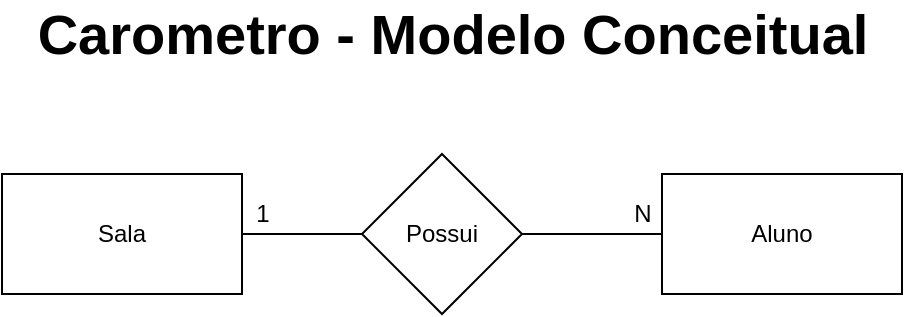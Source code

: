 <mxfile version="14.9.7" type="device" pages="2"><diagram id="qMZnUxixnjGS3J-CgPU5" name="Modelo Conceitual"><mxGraphModel dx="1381" dy="795" grid="1" gridSize="10" guides="1" tooltips="1" connect="1" arrows="1" fold="1" page="1" pageScale="1" pageWidth="827" pageHeight="1169" math="0" shadow="0"><root><mxCell id="0"/><mxCell id="1" parent="0"/><mxCell id="avh9XLW-g_lzUu_RSKlu-15" value="" style="edgeStyle=orthogonalEdgeStyle;rounded=0;orthogonalLoop=1;jettySize=auto;html=1;endArrow=none;endFill=0;" parent="1" source="avh9XLW-g_lzUu_RSKlu-3" target="avh9XLW-g_lzUu_RSKlu-14" edge="1"><mxGeometry relative="1" as="geometry"/></mxCell><mxCell id="avh9XLW-g_lzUu_RSKlu-3" value="Sala" style="rounded=0;whiteSpace=wrap;html=1;" parent="1" vertex="1"><mxGeometry x="189" y="120" width="120" height="60" as="geometry"/></mxCell><mxCell id="avh9XLW-g_lzUu_RSKlu-8" value="Aluno" style="rounded=0;whiteSpace=wrap;html=1;" parent="1" vertex="1"><mxGeometry x="519" y="120" width="120" height="60" as="geometry"/></mxCell><mxCell id="avh9XLW-g_lzUu_RSKlu-16" value="" style="edgeStyle=orthogonalEdgeStyle;rounded=0;orthogonalLoop=1;jettySize=auto;html=1;endArrow=none;endFill=0;" parent="1" source="avh9XLW-g_lzUu_RSKlu-14" target="avh9XLW-g_lzUu_RSKlu-8" edge="1"><mxGeometry relative="1" as="geometry"/></mxCell><mxCell id="avh9XLW-g_lzUu_RSKlu-14" value="Possui" style="rhombus;whiteSpace=wrap;html=1;" parent="1" vertex="1"><mxGeometry x="369" y="110" width="80" height="80" as="geometry"/></mxCell><mxCell id="avh9XLW-g_lzUu_RSKlu-24" value="1" style="text;html=1;align=center;verticalAlign=middle;resizable=0;points=[];autosize=1;strokeColor=none;fillColor=none;" parent="1" vertex="1"><mxGeometry x="309" y="130" width="20" height="20" as="geometry"/></mxCell><mxCell id="avh9XLW-g_lzUu_RSKlu-25" value="N" style="text;html=1;align=center;verticalAlign=middle;resizable=0;points=[];autosize=1;strokeColor=none;fillColor=none;" parent="1" vertex="1"><mxGeometry x="499" y="130" width="20" height="20" as="geometry"/></mxCell><mxCell id="9XyxANsgjno5uu4dLEyv-1" value="&lt;font style=&quot;font-size: 28px&quot;&gt;Carometro - Modelo Conceitual&lt;/font&gt;" style="text;html=1;align=center;verticalAlign=middle;resizable=0;points=[];autosize=1;strokeColor=none;fontStyle=1" vertex="1" parent="1"><mxGeometry x="199" y="40" width="430" height="20" as="geometry"/></mxCell></root></mxGraphModel></diagram><diagram id="Zuf-b1qbcwe44oyiAU1T" name="Modelo Logico"><mxGraphModel dx="1625" dy="935" grid="1" gridSize="10" guides="1" tooltips="1" connect="1" arrows="1" fold="1" page="1" pageScale="1" pageWidth="1169" pageHeight="827" math="0" shadow="0"><root><mxCell id="zULqHzeKiBNPSA66ktg9-0"/><mxCell id="zULqHzeKiBNPSA66ktg9-1" parent="zULqHzeKiBNPSA66ktg9-0"/><mxCell id="TLx3quC29uXOcYS9GEsb-13" value="Usuário" style="shape=table;startSize=30;container=1;collapsible=1;childLayout=tableLayout;fixedRows=1;rowLines=0;fontStyle=1;align=center;resizeLast=1;" parent="zULqHzeKiBNPSA66ktg9-1" vertex="1"><mxGeometry x="207" y="254" width="180" height="250" as="geometry"/></mxCell><mxCell id="TLx3quC29uXOcYS9GEsb-14" value="" style="shape=partialRectangle;collapsible=0;dropTarget=0;pointerEvents=0;fillColor=none;top=0;left=0;bottom=1;right=0;points=[[0,0.5],[1,0.5]];portConstraint=eastwest;" parent="TLx3quC29uXOcYS9GEsb-13" vertex="1"><mxGeometry y="30" width="180" height="30" as="geometry"/></mxCell><mxCell id="TLx3quC29uXOcYS9GEsb-15" value="PK" style="shape=partialRectangle;connectable=0;fillColor=none;top=0;left=0;bottom=0;right=0;fontStyle=1;overflow=hidden;" parent="TLx3quC29uXOcYS9GEsb-14" vertex="1"><mxGeometry width="30" height="30" as="geometry"/></mxCell><mxCell id="TLx3quC29uXOcYS9GEsb-16" value="IdUsuario" style="shape=partialRectangle;connectable=0;fillColor=none;top=0;left=0;bottom=0;right=0;align=left;spacingLeft=6;fontStyle=5;overflow=hidden;" parent="TLx3quC29uXOcYS9GEsb-14" vertex="1"><mxGeometry x="30" width="150" height="30" as="geometry"/></mxCell><mxCell id="TLx3quC29uXOcYS9GEsb-17" value="" style="shape=partialRectangle;collapsible=0;dropTarget=0;pointerEvents=0;fillColor=none;top=0;left=0;bottom=0;right=0;points=[[0,0.5],[1,0.5]];portConstraint=eastwest;" parent="TLx3quC29uXOcYS9GEsb-13" vertex="1"><mxGeometry y="60" width="180" height="30" as="geometry"/></mxCell><mxCell id="TLx3quC29uXOcYS9GEsb-18" value="" style="shape=partialRectangle;connectable=0;fillColor=none;top=0;left=0;bottom=0;right=0;editable=1;overflow=hidden;" parent="TLx3quC29uXOcYS9GEsb-17" vertex="1"><mxGeometry width="30" height="30" as="geometry"/></mxCell><mxCell id="TLx3quC29uXOcYS9GEsb-19" value="Nome" style="shape=partialRectangle;connectable=0;fillColor=none;top=0;left=0;bottom=0;right=0;align=left;spacingLeft=6;overflow=hidden;" parent="TLx3quC29uXOcYS9GEsb-17" vertex="1"><mxGeometry x="30" width="150" height="30" as="geometry"/></mxCell><mxCell id="TLx3quC29uXOcYS9GEsb-20" value="" style="shape=partialRectangle;collapsible=0;dropTarget=0;pointerEvents=0;fillColor=none;top=0;left=0;bottom=0;right=0;points=[[0,0.5],[1,0.5]];portConstraint=eastwest;" parent="TLx3quC29uXOcYS9GEsb-13" vertex="1"><mxGeometry y="90" width="180" height="30" as="geometry"/></mxCell><mxCell id="TLx3quC29uXOcYS9GEsb-21" value="" style="shape=partialRectangle;connectable=0;fillColor=none;top=0;left=0;bottom=0;right=0;editable=1;overflow=hidden;" parent="TLx3quC29uXOcYS9GEsb-20" vertex="1"><mxGeometry width="30" height="30" as="geometry"/></mxCell><mxCell id="TLx3quC29uXOcYS9GEsb-22" value="Matricula" style="shape=partialRectangle;connectable=0;fillColor=none;top=0;left=0;bottom=0;right=0;align=left;spacingLeft=6;overflow=hidden;" parent="TLx3quC29uXOcYS9GEsb-20" vertex="1"><mxGeometry x="30" width="150" height="30" as="geometry"/></mxCell><mxCell id="dkHumurrEAGazPziY2-N-2" value="" style="shape=partialRectangle;collapsible=0;dropTarget=0;pointerEvents=0;fillColor=none;top=0;left=0;bottom=0;right=0;points=[[0,0.5],[1,0.5]];portConstraint=eastwest;" vertex="1" parent="TLx3quC29uXOcYS9GEsb-13"><mxGeometry y="120" width="180" height="30" as="geometry"/></mxCell><mxCell id="dkHumurrEAGazPziY2-N-3" value="" style="shape=partialRectangle;connectable=0;fillColor=none;top=0;left=0;bottom=0;right=0;editable=1;overflow=hidden;" vertex="1" parent="dkHumurrEAGazPziY2-N-2"><mxGeometry width="30" height="30" as="geometry"/></mxCell><mxCell id="dkHumurrEAGazPziY2-N-4" value="Email" style="shape=partialRectangle;connectable=0;fillColor=none;top=0;left=0;bottom=0;right=0;align=left;spacingLeft=6;overflow=hidden;" vertex="1" parent="dkHumurrEAGazPziY2-N-2"><mxGeometry x="30" width="150" height="30" as="geometry"/></mxCell><mxCell id="dkHumurrEAGazPziY2-N-5" value="" style="shape=partialRectangle;collapsible=0;dropTarget=0;pointerEvents=0;fillColor=none;top=0;left=0;bottom=0;right=0;points=[[0,0.5],[1,0.5]];portConstraint=eastwest;" vertex="1" parent="TLx3quC29uXOcYS9GEsb-13"><mxGeometry y="150" width="180" height="30" as="geometry"/></mxCell><mxCell id="dkHumurrEAGazPziY2-N-6" value="" style="shape=partialRectangle;connectable=0;fillColor=none;top=0;left=0;bottom=0;right=0;editable=1;overflow=hidden;" vertex="1" parent="dkHumurrEAGazPziY2-N-5"><mxGeometry width="30" height="30" as="geometry"/></mxCell><mxCell id="dkHumurrEAGazPziY2-N-7" value="Senha" style="shape=partialRectangle;connectable=0;fillColor=none;top=0;left=0;bottom=0;right=0;align=left;spacingLeft=6;overflow=hidden;" vertex="1" parent="dkHumurrEAGazPziY2-N-5"><mxGeometry x="30" width="150" height="30" as="geometry"/></mxCell><mxCell id="dkHumurrEAGazPziY2-N-8" value="" style="shape=partialRectangle;collapsible=0;dropTarget=0;pointerEvents=0;fillColor=none;top=0;left=0;bottom=0;right=0;points=[[0,0.5],[1,0.5]];portConstraint=eastwest;" vertex="1" parent="TLx3quC29uXOcYS9GEsb-13"><mxGeometry y="180" width="180" height="30" as="geometry"/></mxCell><mxCell id="dkHumurrEAGazPziY2-N-9" value="" style="shape=partialRectangle;connectable=0;fillColor=none;top=0;left=0;bottom=0;right=0;editable=1;overflow=hidden;" vertex="1" parent="dkHumurrEAGazPziY2-N-8"><mxGeometry width="30" height="30" as="geometry"/></mxCell><mxCell id="dkHumurrEAGazPziY2-N-10" value="TipoUsuario" style="shape=partialRectangle;connectable=0;fillColor=none;top=0;left=0;bottom=0;right=0;align=left;spacingLeft=6;overflow=hidden;" vertex="1" parent="dkHumurrEAGazPziY2-N-8"><mxGeometry x="30" width="150" height="30" as="geometry"/></mxCell><mxCell id="dkHumurrEAGazPziY2-N-11" value="" style="shape=partialRectangle;collapsible=0;dropTarget=0;pointerEvents=0;fillColor=none;top=0;left=0;bottom=0;right=0;points=[[0,0.5],[1,0.5]];portConstraint=eastwest;" vertex="1" parent="TLx3quC29uXOcYS9GEsb-13"><mxGeometry y="210" width="180" height="30" as="geometry"/></mxCell><mxCell id="dkHumurrEAGazPziY2-N-12" value="" style="shape=partialRectangle;connectable=0;fillColor=none;top=0;left=0;bottom=0;right=0;editable=1;overflow=hidden;" vertex="1" parent="dkHumurrEAGazPziY2-N-11"><mxGeometry width="30" height="30" as="geometry"/></mxCell><mxCell id="dkHumurrEAGazPziY2-N-13" value="Status" style="shape=partialRectangle;connectable=0;fillColor=none;top=0;left=0;bottom=0;right=0;align=left;spacingLeft=6;overflow=hidden;" vertex="1" parent="dkHumurrEAGazPziY2-N-11"><mxGeometry x="30" width="150" height="30" as="geometry"/></mxCell><mxCell id="TLx3quC29uXOcYS9GEsb-26" value="Sala" style="shape=table;startSize=30;container=1;collapsible=1;childLayout=tableLayout;fixedRows=1;rowLines=0;fontStyle=1;align=center;resizeLast=1;" parent="zULqHzeKiBNPSA66ktg9-1" vertex="1"><mxGeometry x="487" y="254" width="180" height="100" as="geometry"/></mxCell><mxCell id="TLx3quC29uXOcYS9GEsb-30" value="" style="shape=partialRectangle;collapsible=0;dropTarget=0;pointerEvents=0;fillColor=none;top=0;left=0;bottom=1;right=0;points=[[0,0.5],[1,0.5]];portConstraint=eastwest;" parent="TLx3quC29uXOcYS9GEsb-26" vertex="1"><mxGeometry y="30" width="180" height="30" as="geometry"/></mxCell><mxCell id="TLx3quC29uXOcYS9GEsb-31" value="PK,FK1" style="shape=partialRectangle;connectable=0;fillColor=none;top=0;left=0;bottom=0;right=0;fontStyle=1;overflow=hidden;" parent="TLx3quC29uXOcYS9GEsb-30" vertex="1"><mxGeometry width="60" height="30" as="geometry"/></mxCell><mxCell id="TLx3quC29uXOcYS9GEsb-32" value="IdSala" style="shape=partialRectangle;connectable=0;fillColor=none;top=0;left=0;bottom=0;right=0;align=left;spacingLeft=6;fontStyle=5;overflow=hidden;" parent="TLx3quC29uXOcYS9GEsb-30" vertex="1"><mxGeometry x="60" width="120" height="30" as="geometry"/></mxCell><mxCell id="amnkFYHRZfxbI0AsjiZ0-0" value="" style="shape=partialRectangle;collapsible=0;dropTarget=0;pointerEvents=0;fillColor=none;top=0;left=0;bottom=0;right=0;points=[[0,0.5],[1,0.5]];portConstraint=eastwest;" vertex="1" parent="TLx3quC29uXOcYS9GEsb-26"><mxGeometry y="60" width="180" height="30" as="geometry"/></mxCell><mxCell id="amnkFYHRZfxbI0AsjiZ0-1" value="" style="shape=partialRectangle;connectable=0;fillColor=none;top=0;left=0;bottom=0;right=0;editable=1;overflow=hidden;" vertex="1" parent="amnkFYHRZfxbI0AsjiZ0-0"><mxGeometry width="60" height="30" as="geometry"/></mxCell><mxCell id="amnkFYHRZfxbI0AsjiZ0-2" value="NumeroSala" style="shape=partialRectangle;connectable=0;fillColor=none;top=0;left=0;bottom=0;right=0;align=left;spacingLeft=6;overflow=hidden;" vertex="1" parent="amnkFYHRZfxbI0AsjiZ0-0"><mxGeometry x="60" width="120" height="30" as="geometry"/></mxCell><mxCell id="TLx3quC29uXOcYS9GEsb-52" value="Aluno" style="shape=table;startSize=30;container=1;collapsible=1;childLayout=tableLayout;fixedRows=1;rowLines=0;fontStyle=1;align=center;resizeLast=1;" parent="zULqHzeKiBNPSA66ktg9-1" vertex="1"><mxGeometry x="790" y="254" width="180" height="400" as="geometry"/></mxCell><mxCell id="TLx3quC29uXOcYS9GEsb-53" value="" style="shape=partialRectangle;collapsible=0;dropTarget=0;pointerEvents=0;fillColor=none;top=0;left=0;bottom=0;right=0;points=[[0,0.5],[1,0.5]];portConstraint=eastwest;" parent="TLx3quC29uXOcYS9GEsb-52" vertex="1"><mxGeometry y="30" width="180" height="30" as="geometry"/></mxCell><mxCell id="TLx3quC29uXOcYS9GEsb-54" value="PK,FK1" style="shape=partialRectangle;connectable=0;fillColor=none;top=0;left=0;bottom=0;right=0;fontStyle=1;overflow=hidden;" parent="TLx3quC29uXOcYS9GEsb-53" vertex="1"><mxGeometry width="60" height="30" as="geometry"/></mxCell><mxCell id="TLx3quC29uXOcYS9GEsb-55" value="IdAluno" style="shape=partialRectangle;connectable=0;fillColor=none;top=0;left=0;bottom=0;right=0;align=left;spacingLeft=6;fontStyle=5;overflow=hidden;" parent="TLx3quC29uXOcYS9GEsb-53" vertex="1"><mxGeometry x="60" width="120" height="30" as="geometry"/></mxCell><mxCell id="TLx3quC29uXOcYS9GEsb-56" value="" style="shape=partialRectangle;collapsible=0;dropTarget=0;pointerEvents=0;fillColor=none;top=0;left=0;bottom=1;right=0;points=[[0,0.5],[1,0.5]];portConstraint=eastwest;" parent="TLx3quC29uXOcYS9GEsb-52" vertex="1"><mxGeometry y="60" width="180" height="30" as="geometry"/></mxCell><mxCell id="TLx3quC29uXOcYS9GEsb-57" value="PK,FK2" style="shape=partialRectangle;connectable=0;fillColor=none;top=0;left=0;bottom=0;right=0;fontStyle=1;overflow=hidden;" parent="TLx3quC29uXOcYS9GEsb-56" vertex="1"><mxGeometry width="60" height="30" as="geometry"/></mxCell><mxCell id="TLx3quC29uXOcYS9GEsb-58" value="IdSala" style="shape=partialRectangle;connectable=0;fillColor=none;top=0;left=0;bottom=0;right=0;align=left;spacingLeft=6;fontStyle=5;overflow=hidden;" parent="TLx3quC29uXOcYS9GEsb-56" vertex="1"><mxGeometry x="60" width="120" height="30" as="geometry"/></mxCell><mxCell id="TLx3quC29uXOcYS9GEsb-59" value="" style="shape=partialRectangle;collapsible=0;dropTarget=0;pointerEvents=0;fillColor=none;top=0;left=0;bottom=0;right=0;points=[[0,0.5],[1,0.5]];portConstraint=eastwest;" parent="TLx3quC29uXOcYS9GEsb-52" vertex="1"><mxGeometry y="90" width="180" height="30" as="geometry"/></mxCell><mxCell id="TLx3quC29uXOcYS9GEsb-60" value="" style="shape=partialRectangle;connectable=0;fillColor=none;top=0;left=0;bottom=0;right=0;editable=1;overflow=hidden;" parent="TLx3quC29uXOcYS9GEsb-59" vertex="1"><mxGeometry width="60" height="30" as="geometry"/></mxCell><mxCell id="TLx3quC29uXOcYS9GEsb-61" value="NomeAluno" style="shape=partialRectangle;connectable=0;fillColor=none;top=0;left=0;bottom=0;right=0;align=left;spacingLeft=6;overflow=hidden;" parent="TLx3quC29uXOcYS9GEsb-59" vertex="1"><mxGeometry x="60" width="120" height="30" as="geometry"/></mxCell><mxCell id="TLx3quC29uXOcYS9GEsb-62" value="" style="shape=partialRectangle;collapsible=0;dropTarget=0;pointerEvents=0;fillColor=none;top=0;left=0;bottom=0;right=0;points=[[0,0.5],[1,0.5]];portConstraint=eastwest;" parent="TLx3quC29uXOcYS9GEsb-52" vertex="1"><mxGeometry y="120" width="180" height="30" as="geometry"/></mxCell><mxCell id="TLx3quC29uXOcYS9GEsb-63" value="" style="shape=partialRectangle;connectable=0;fillColor=none;top=0;left=0;bottom=0;right=0;editable=1;overflow=hidden;" parent="TLx3quC29uXOcYS9GEsb-62" vertex="1"><mxGeometry width="60" height="30" as="geometry"/></mxCell><mxCell id="TLx3quC29uXOcYS9GEsb-64" value="CPF" style="shape=partialRectangle;connectable=0;fillColor=none;top=0;left=0;bottom=0;right=0;align=left;spacingLeft=6;overflow=hidden;" parent="TLx3quC29uXOcYS9GEsb-62" vertex="1"><mxGeometry x="60" width="120" height="30" as="geometry"/></mxCell><mxCell id="WwUAJV6pSsU7YjVX6qbg-0" value="" style="shape=partialRectangle;collapsible=0;dropTarget=0;pointerEvents=0;fillColor=none;top=0;left=0;bottom=0;right=0;points=[[0,0.5],[1,0.5]];portConstraint=eastwest;" parent="TLx3quC29uXOcYS9GEsb-52" vertex="1"><mxGeometry y="150" width="180" height="30" as="geometry"/></mxCell><mxCell id="WwUAJV6pSsU7YjVX6qbg-1" value="" style="shape=partialRectangle;connectable=0;fillColor=none;top=0;left=0;bottom=0;right=0;editable=1;overflow=hidden;" parent="WwUAJV6pSsU7YjVX6qbg-0" vertex="1"><mxGeometry width="60" height="30" as="geometry"/></mxCell><mxCell id="WwUAJV6pSsU7YjVX6qbg-2" value="DataNascimento" style="shape=partialRectangle;connectable=0;fillColor=none;top=0;left=0;bottom=0;right=0;align=left;spacingLeft=6;overflow=hidden;" parent="WwUAJV6pSsU7YjVX6qbg-0" vertex="1"><mxGeometry x="60" width="120" height="30" as="geometry"/></mxCell><mxCell id="WwUAJV6pSsU7YjVX6qbg-3" value="" style="shape=partialRectangle;collapsible=0;dropTarget=0;pointerEvents=0;fillColor=none;top=0;left=0;bottom=0;right=0;points=[[0,0.5],[1,0.5]];portConstraint=eastwest;" parent="TLx3quC29uXOcYS9GEsb-52" vertex="1"><mxGeometry y="180" width="180" height="30" as="geometry"/></mxCell><mxCell id="WwUAJV6pSsU7YjVX6qbg-4" value="" style="shape=partialRectangle;connectable=0;fillColor=none;top=0;left=0;bottom=0;right=0;editable=1;overflow=hidden;" parent="WwUAJV6pSsU7YjVX6qbg-3" vertex="1"><mxGeometry width="60" height="30" as="geometry"/></mxCell><mxCell id="WwUAJV6pSsU7YjVX6qbg-5" value="Descricao" style="shape=partialRectangle;connectable=0;fillColor=none;top=0;left=0;bottom=0;right=0;align=left;spacingLeft=6;overflow=hidden;" parent="WwUAJV6pSsU7YjVX6qbg-3" vertex="1"><mxGeometry x="60" width="120" height="30" as="geometry"/></mxCell><mxCell id="WwUAJV6pSsU7YjVX6qbg-6" value="" style="shape=partialRectangle;collapsible=0;dropTarget=0;pointerEvents=0;fillColor=none;top=0;left=0;bottom=0;right=0;points=[[0,0.5],[1,0.5]];portConstraint=eastwest;" parent="TLx3quC29uXOcYS9GEsb-52" vertex="1"><mxGeometry y="210" width="180" height="30" as="geometry"/></mxCell><mxCell id="WwUAJV6pSsU7YjVX6qbg-7" value="" style="shape=partialRectangle;connectable=0;fillColor=none;top=0;left=0;bottom=0;right=0;editable=1;overflow=hidden;" parent="WwUAJV6pSsU7YjVX6qbg-6" vertex="1"><mxGeometry width="60" height="30" as="geometry"/></mxCell><mxCell id="WwUAJV6pSsU7YjVX6qbg-8" value="Endereco" style="shape=partialRectangle;connectable=0;fillColor=none;top=0;left=0;bottom=0;right=0;align=left;spacingLeft=6;overflow=hidden;" parent="WwUAJV6pSsU7YjVX6qbg-6" vertex="1"><mxGeometry x="60" width="120" height="30" as="geometry"/></mxCell><mxCell id="WwUAJV6pSsU7YjVX6qbg-9" value="" style="shape=partialRectangle;collapsible=0;dropTarget=0;pointerEvents=0;fillColor=none;top=0;left=0;bottom=0;right=0;points=[[0,0.5],[1,0.5]];portConstraint=eastwest;" parent="TLx3quC29uXOcYS9GEsb-52" vertex="1"><mxGeometry y="240" width="180" height="30" as="geometry"/></mxCell><mxCell id="WwUAJV6pSsU7YjVX6qbg-10" value="" style="shape=partialRectangle;connectable=0;fillColor=none;top=0;left=0;bottom=0;right=0;editable=1;overflow=hidden;" parent="WwUAJV6pSsU7YjVX6qbg-9" vertex="1"><mxGeometry width="60" height="30" as="geometry"/></mxCell><mxCell id="WwUAJV6pSsU7YjVX6qbg-11" value="Telefone" style="shape=partialRectangle;connectable=0;fillColor=none;top=0;left=0;bottom=0;right=0;align=left;spacingLeft=6;overflow=hidden;" parent="WwUAJV6pSsU7YjVX6qbg-9" vertex="1"><mxGeometry x="60" width="120" height="30" as="geometry"/></mxCell><mxCell id="WwUAJV6pSsU7YjVX6qbg-12" value="" style="shape=partialRectangle;collapsible=0;dropTarget=0;pointerEvents=0;fillColor=none;top=0;left=0;bottom=0;right=0;points=[[0,0.5],[1,0.5]];portConstraint=eastwest;" parent="TLx3quC29uXOcYS9GEsb-52" vertex="1"><mxGeometry y="270" width="180" height="30" as="geometry"/></mxCell><mxCell id="WwUAJV6pSsU7YjVX6qbg-13" value="" style="shape=partialRectangle;connectable=0;fillColor=none;top=0;left=0;bottom=0;right=0;editable=1;overflow=hidden;" parent="WwUAJV6pSsU7YjVX6qbg-12" vertex="1"><mxGeometry width="60" height="30" as="geometry"/></mxCell><mxCell id="WwUAJV6pSsU7YjVX6qbg-14" value="Email" style="shape=partialRectangle;connectable=0;fillColor=none;top=0;left=0;bottom=0;right=0;align=left;spacingLeft=6;overflow=hidden;" parent="WwUAJV6pSsU7YjVX6qbg-12" vertex="1"><mxGeometry x="60" width="120" height="30" as="geometry"/></mxCell><mxCell id="WwUAJV6pSsU7YjVX6qbg-27" value="" style="shape=partialRectangle;collapsible=0;dropTarget=0;pointerEvents=0;fillColor=none;top=0;left=0;bottom=0;right=0;points=[[0,0.5],[1,0.5]];portConstraint=eastwest;" parent="TLx3quC29uXOcYS9GEsb-52" vertex="1"><mxGeometry y="300" width="180" height="30" as="geometry"/></mxCell><mxCell id="WwUAJV6pSsU7YjVX6qbg-28" value="" style="shape=partialRectangle;connectable=0;fillColor=none;top=0;left=0;bottom=0;right=0;editable=1;overflow=hidden;" parent="WwUAJV6pSsU7YjVX6qbg-27" vertex="1"><mxGeometry width="60" height="30" as="geometry"/></mxCell><mxCell id="WwUAJV6pSsU7YjVX6qbg-29" value="AnoLetivo" style="shape=partialRectangle;connectable=0;fillColor=none;top=0;left=0;bottom=0;right=0;align=left;spacingLeft=6;overflow=hidden;" parent="WwUAJV6pSsU7YjVX6qbg-27" vertex="1"><mxGeometry x="60" width="120" height="30" as="geometry"/></mxCell><mxCell id="WwUAJV6pSsU7YjVX6qbg-30" value="" style="shape=partialRectangle;collapsible=0;dropTarget=0;pointerEvents=0;fillColor=none;top=0;left=0;bottom=0;right=0;points=[[0,0.5],[1,0.5]];portConstraint=eastwest;" parent="TLx3quC29uXOcYS9GEsb-52" vertex="1"><mxGeometry y="330" width="180" height="30" as="geometry"/></mxCell><mxCell id="WwUAJV6pSsU7YjVX6qbg-31" value="" style="shape=partialRectangle;connectable=0;fillColor=none;top=0;left=0;bottom=0;right=0;editable=1;overflow=hidden;" parent="WwUAJV6pSsU7YjVX6qbg-30" vertex="1"><mxGeometry width="60" height="30" as="geometry"/></mxCell><mxCell id="WwUAJV6pSsU7YjVX6qbg-32" value="RegistroAluno" style="shape=partialRectangle;connectable=0;fillColor=none;top=0;left=0;bottom=0;right=0;align=left;spacingLeft=6;overflow=hidden;" parent="WwUAJV6pSsU7YjVX6qbg-30" vertex="1"><mxGeometry x="60" width="120" height="30" as="geometry"/></mxCell><mxCell id="WwUAJV6pSsU7YjVX6qbg-33" value="" style="shape=partialRectangle;collapsible=0;dropTarget=0;pointerEvents=0;fillColor=none;top=0;left=0;bottom=0;right=0;points=[[0,0.5],[1,0.5]];portConstraint=eastwest;" parent="TLx3quC29uXOcYS9GEsb-52" vertex="1"><mxGeometry y="360" width="180" height="30" as="geometry"/></mxCell><mxCell id="WwUAJV6pSsU7YjVX6qbg-34" value="" style="shape=partialRectangle;connectable=0;fillColor=none;top=0;left=0;bottom=0;right=0;editable=1;overflow=hidden;" parent="WwUAJV6pSsU7YjVX6qbg-33" vertex="1"><mxGeometry width="60" height="30" as="geometry"/></mxCell><mxCell id="WwUAJV6pSsU7YjVX6qbg-35" value="Status" style="shape=partialRectangle;connectable=0;fillColor=none;top=0;left=0;bottom=0;right=0;align=left;spacingLeft=6;overflow=hidden;" parent="WwUAJV6pSsU7YjVX6qbg-33" vertex="1"><mxGeometry x="60" width="120" height="30" as="geometry"/></mxCell><mxCell id="dkHumurrEAGazPziY2-N-0" value="&lt;font style=&quot;font-size: 28px&quot;&gt;Carometro - Modelo Lógico&lt;/font&gt;" style="text;html=1;align=center;verticalAlign=middle;resizable=0;points=[];autosize=1;strokeColor=none;fontStyle=1" vertex="1" parent="zULqHzeKiBNPSA66ktg9-1"><mxGeometry x="387" y="174" width="380" height="20" as="geometry"/></mxCell><mxCell id="amnkFYHRZfxbI0AsjiZ0-3" style="edgeStyle=orthogonalEdgeStyle;rounded=0;orthogonalLoop=1;jettySize=auto;html=1;exitX=1;exitY=0.5;exitDx=0;exitDy=0;entryX=0;entryY=0.5;entryDx=0;entryDy=0;endArrow=ERmany;endFill=0;" edge="1" parent="zULqHzeKiBNPSA66ktg9-1" source="TLx3quC29uXOcYS9GEsb-30" target="TLx3quC29uXOcYS9GEsb-56"><mxGeometry relative="1" as="geometry"/></mxCell></root></mxGraphModel></diagram></mxfile>